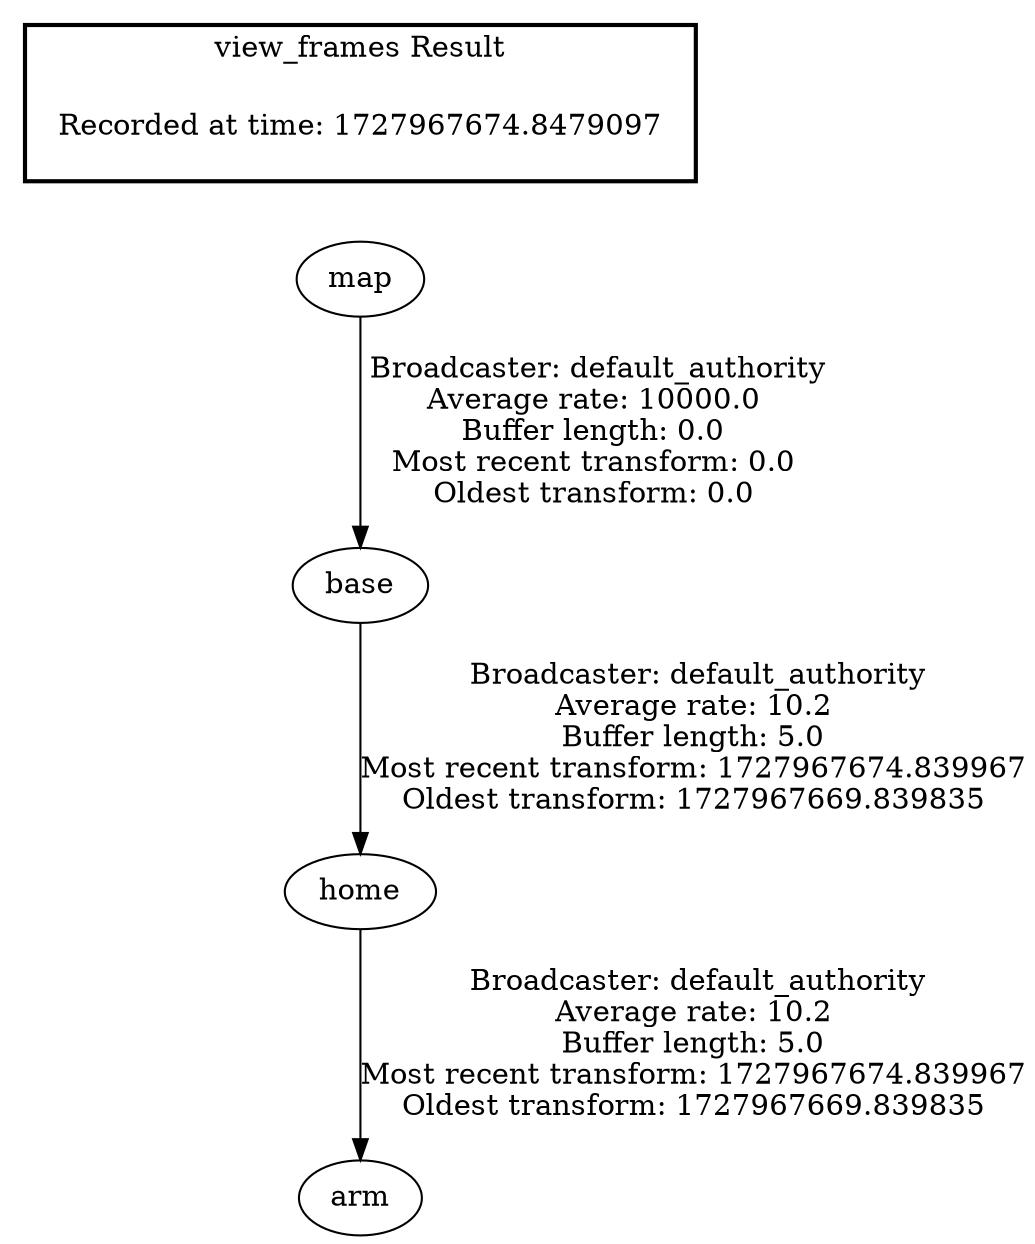 digraph G {
"map" -> "base"[label=" Broadcaster: default_authority\nAverage rate: 10000.0\nBuffer length: 0.0\nMost recent transform: 0.0\nOldest transform: 0.0\n"];
"base" -> "home"[label=" Broadcaster: default_authority\nAverage rate: 10.2\nBuffer length: 5.0\nMost recent transform: 1727967674.839967\nOldest transform: 1727967669.839835\n"];
"home" -> "arm"[label=" Broadcaster: default_authority\nAverage rate: 10.2\nBuffer length: 5.0\nMost recent transform: 1727967674.839967\nOldest transform: 1727967669.839835\n"];
edge [style=invis];
 subgraph cluster_legend { style=bold; color=black; label ="view_frames Result";
"Recorded at time: 1727967674.8479097"[ shape=plaintext ] ;
}->"map";
}
